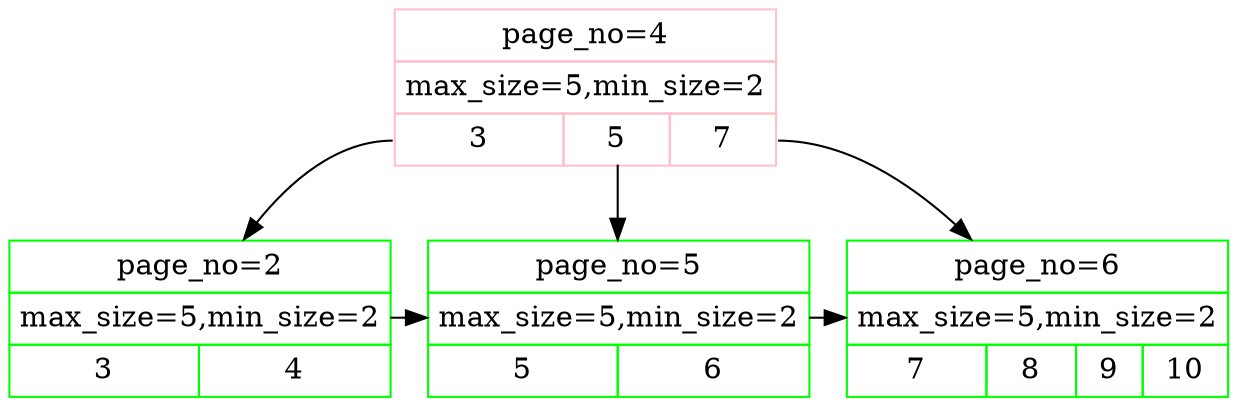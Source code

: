 digraph G {
INT_4[shape=plain color=pink label=<<TABLE BORDER="0" CELLBORDER="1" CELLSPACING="0" CELLPADDING="4">
<TR><TD COLSPAN="3">page_no=4</TD></TR>
<TR><TD COLSPAN="3">max_size=5,min_size=2</TD></TR>
<TR><TD PORT="p2">3</TD>
<TD PORT="p5">5</TD>
<TD PORT="p6">7</TD>
</TR></TABLE>>];
LEAF_2[shape=plain color=green label=<<TABLE BORDER="0" CELLBORDER="1" CELLSPACING="0" CELLPADDING="4">
<TR><TD COLSPAN="2">page_no=2</TD></TR>
<TR><TD COLSPAN="2">max_size=5,min_size=2</TD></TR>
<TR><TD>3</TD>
<TD>4</TD>
</TR></TABLE>>];
LEAF_2 -> LEAF_5;
{rank=same LEAF_2 LEAF_5};
INT_4:p2 -> LEAF_2;
LEAF_5[shape=plain color=green label=<<TABLE BORDER="0" CELLBORDER="1" CELLSPACING="0" CELLPADDING="4">
<TR><TD COLSPAN="2">page_no=5</TD></TR>
<TR><TD COLSPAN="2">max_size=5,min_size=2</TD></TR>
<TR><TD>5</TD>
<TD>6</TD>
</TR></TABLE>>];
LEAF_5 -> LEAF_6;
{rank=same LEAF_5 LEAF_6};
INT_4:p5 -> LEAF_5;
LEAF_6[shape=plain color=green label=<<TABLE BORDER="0" CELLBORDER="1" CELLSPACING="0" CELLPADDING="4">
<TR><TD COLSPAN="4">page_no=6</TD></TR>
<TR><TD COLSPAN="4">max_size=5,min_size=2</TD></TR>
<TR><TD>7</TD>
<TD>8</TD>
<TD>9</TD>
<TD>10</TD>
</TR></TABLE>>];
INT_4:p6 -> LEAF_6;
}
